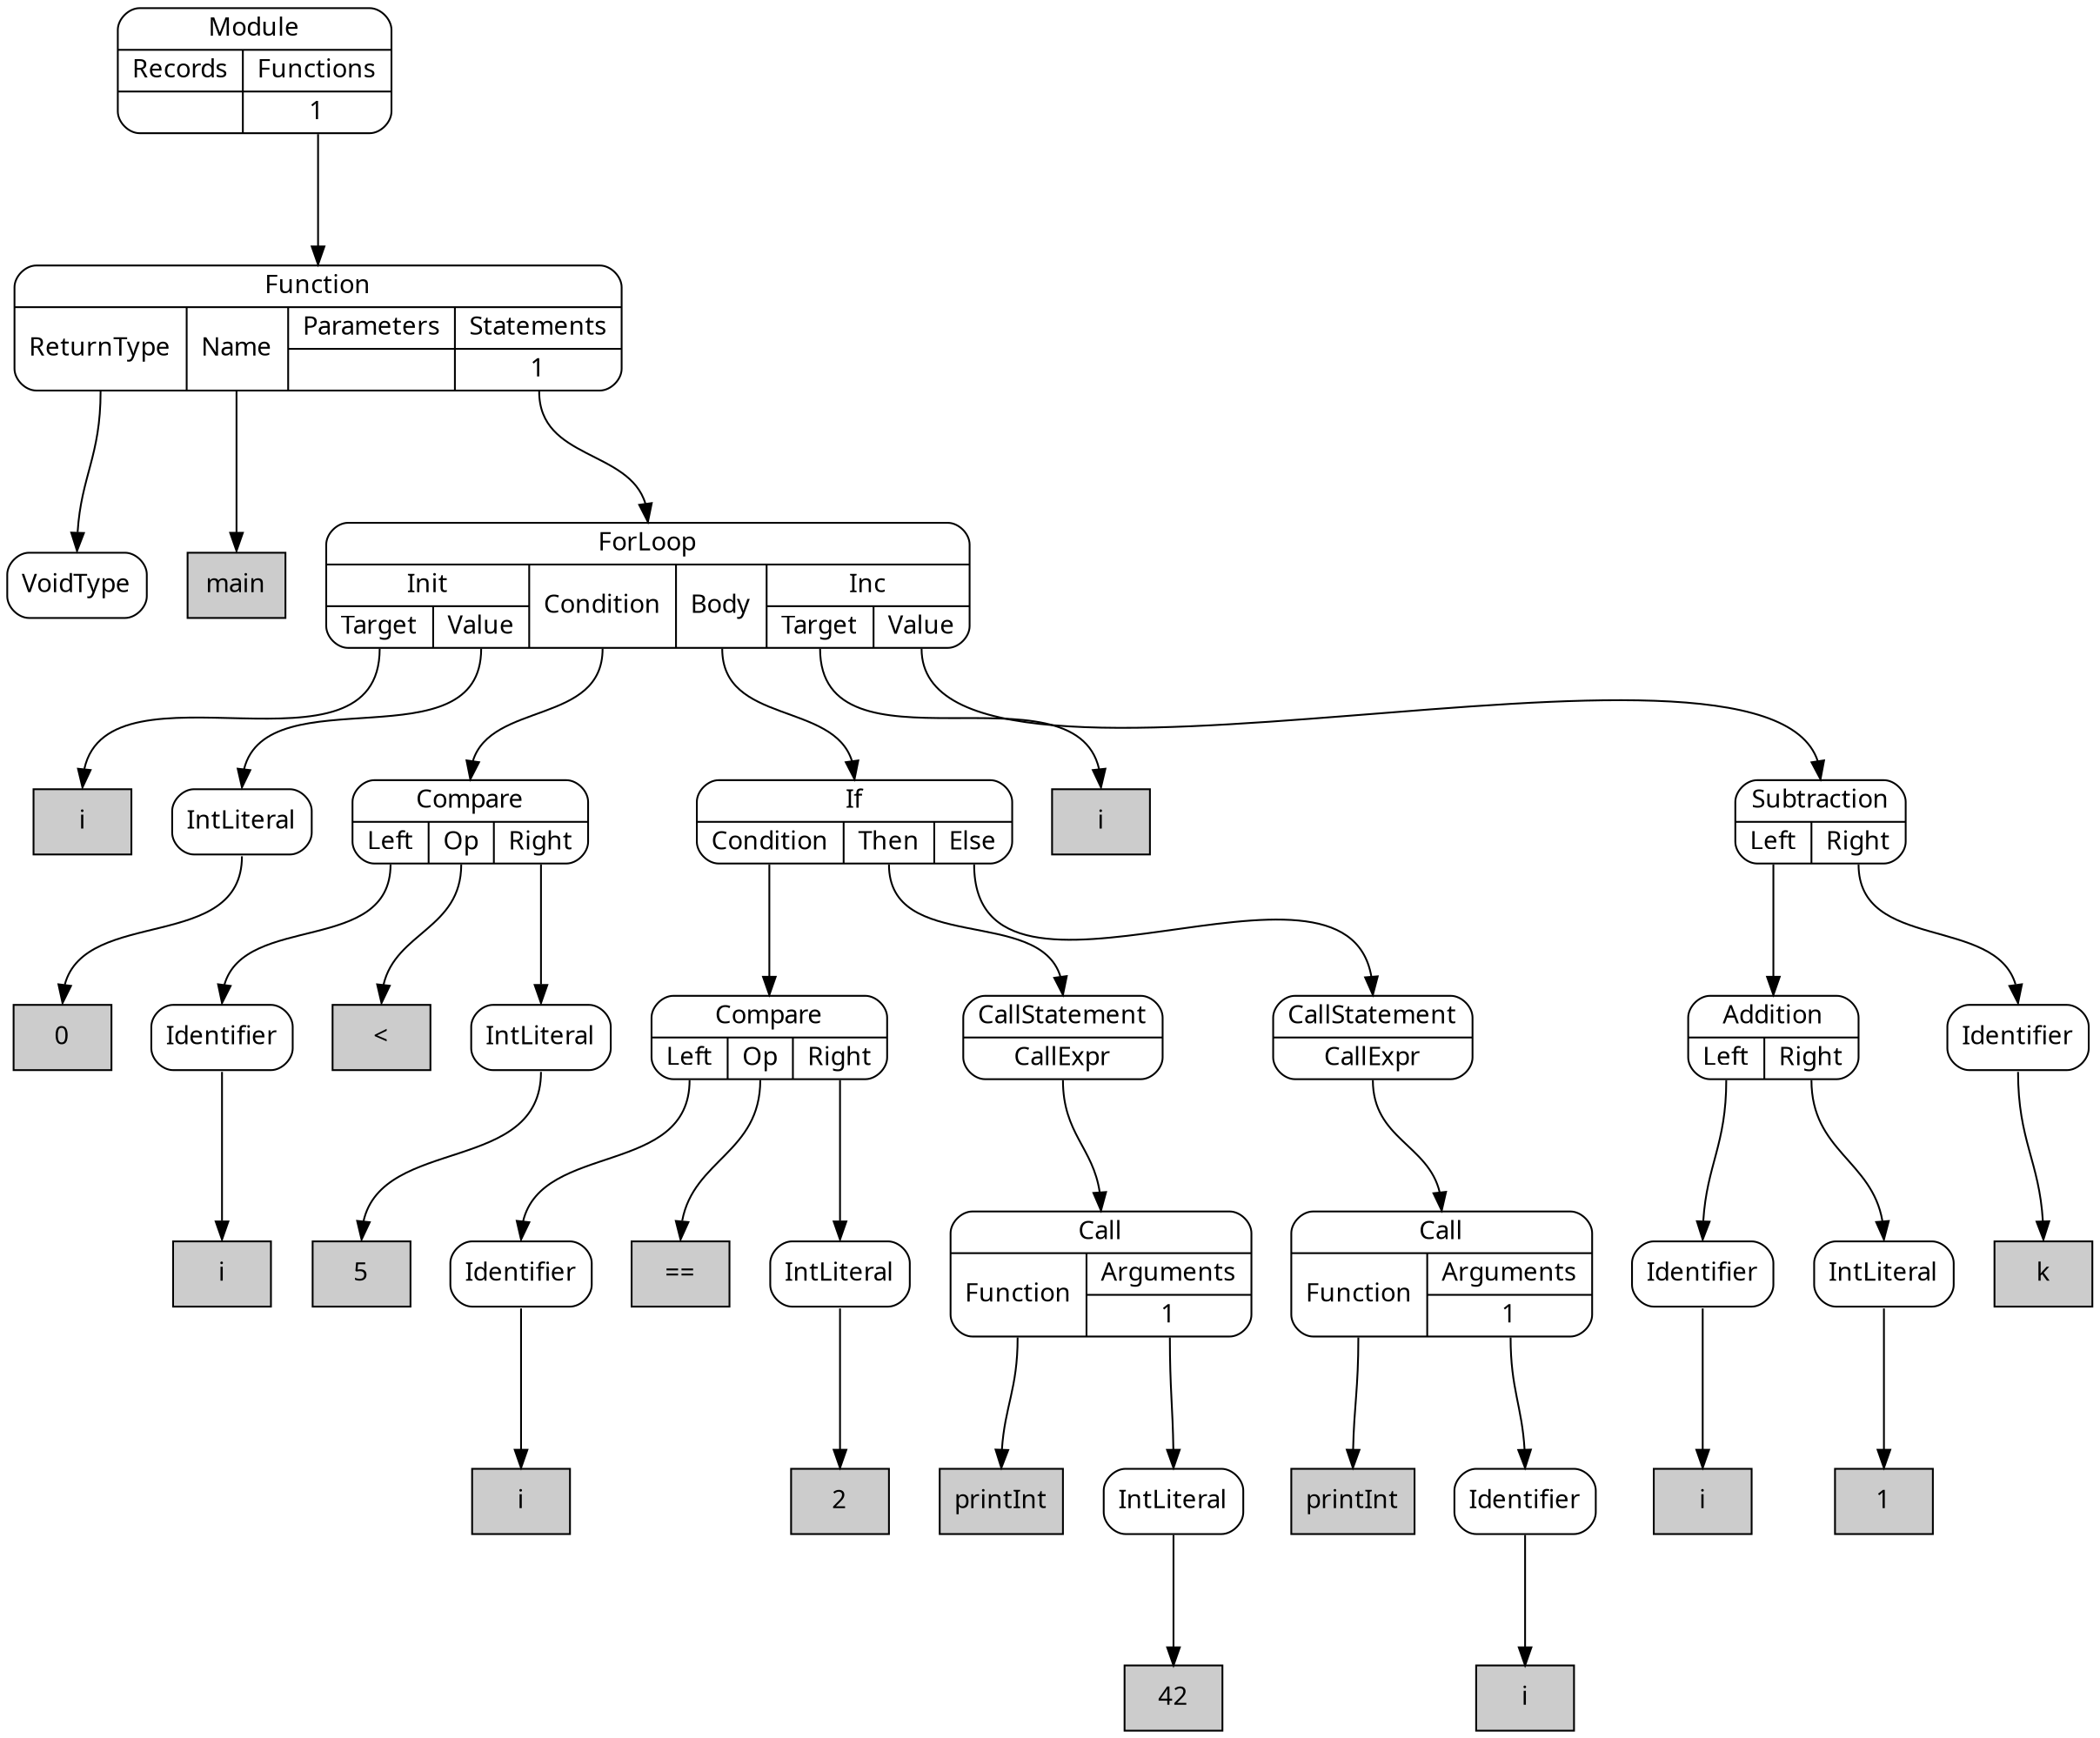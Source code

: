 digraph {
node [shape=Mrecord, style=filled, fillcolor=white, fontname="Calibri"];
graph [ordering=out, nodesep=0.3, ranksep=1];

# SimpleNode VoidType
node0 [label="VoidType", tooltip="VoidType"]

# DeclarationLiteral main
node1 [shape=box, label="main", fillcolor="#cccccc", tooltip="main"]

# ReferenceLiteral i
node2 [shape=box, label="i", fillcolor="#cccccc", tooltip="i"]

# Literal 0
node3 [shape=box, label="0", fillcolor="#cccccc", tooltip="0"]

# SimpleNode IntLiteral
node4:s -> node3:n
node4 [label="IntLiteral", tooltip="IntLiteral"]

# ReferenceLiteral i
node5 [shape=box, label="i", fillcolor="#cccccc", tooltip="i"]

# SimpleNode Identifier
node6:s -> node5:n
node6 [label="Identifier", tooltip="Identifier"]

# Literal <
node7 [shape=box, label="<", fillcolor="#cccccc", tooltip="<"]

# Literal 5
node8 [shape=box, label="5", fillcolor="#cccccc", tooltip="5"]

# SimpleNode IntLiteral
node9:s -> node8:n
node9 [label="IntLiteral", tooltip="IntLiteral"]

# PortNode Compare
node10:p0:s -> node6:n
node10:p1:s -> node7:n
node10:p2:s -> node9:n
node10 [label="{Compare|{<p0>Left|<p1>Op|<p2>Right}}", tooltip="Compare"]

# ReferenceLiteral i
node11 [shape=box, label="i", fillcolor="#cccccc", tooltip="i"]

# SimpleNode Identifier
node12:s -> node11:n
node12 [label="Identifier", tooltip="Identifier"]

# Literal ==
node13 [shape=box, label="==", fillcolor="#cccccc", tooltip="=="]

# Literal 2
node14 [shape=box, label="2", fillcolor="#cccccc", tooltip="2"]

# SimpleNode IntLiteral
node15:s -> node14:n
node15 [label="IntLiteral", tooltip="IntLiteral"]

# PortNode Compare
node16:p0:s -> node12:n
node16:p1:s -> node13:n
node16:p2:s -> node15:n
node16 [label="{Compare|{<p0>Left|<p1>Op|<p2>Right}}", tooltip="Compare"]

# ReferenceLiteral printInt
node17 [shape=box, label="printInt", fillcolor="#cccccc", tooltip="printInt"]

# Literal 42
node18 [shape=box, label="42", fillcolor="#cccccc", tooltip="42"]

# SimpleNode IntLiteral
node19:s -> node18:n
node19 [label="IntLiteral", tooltip="IntLiteral"]

# PortNode Call
node20:p0:s -> node17:n
node20:p1_0:s -> node19:n
node20 [label="{Call|{<p0>Function|{Arguments|{<p1_0>1}}}}", tooltip="Call"]

# PortNode CallStatement
node21:p0:s -> node20:n
node21 [label="{CallStatement|{<p0>CallExpr}}", tooltip="CallStatement"]

# ReferenceLiteral printInt
node22 [shape=box, label="printInt", fillcolor="#cccccc", tooltip="printInt"]

# ReferenceLiteral i
node23 [shape=box, label="i", fillcolor="#cccccc", tooltip="i"]

# SimpleNode Identifier
node24:s -> node23:n
node24 [label="Identifier", tooltip="Identifier"]

# PortNode Call
node25:p0:s -> node22:n
node25:p1_0:s -> node24:n
node25 [label="{Call|{<p0>Function|{Arguments|{<p1_0>1}}}}", tooltip="Call"]

# PortNode CallStatement
node26:p0:s -> node25:n
node26 [label="{CallStatement|{<p0>CallExpr}}", tooltip="CallStatement"]

# PortNode If
node27:p0:s -> node16:n
node27:p1:s -> node21:n
node27:p2:s -> node26:n
node27 [label="{If|{<p0>Condition|<p1>Then|<p2>Else}}", tooltip="If"]

# ReferenceLiteral i
node28 [shape=box, label="i", fillcolor="#cccccc", tooltip="i"]

# ReferenceLiteral i
node29 [shape=box, label="i", fillcolor="#cccccc", tooltip="i"]

# SimpleNode Identifier
node30:s -> node29:n
node30 [label="Identifier", tooltip="Identifier"]

# Literal 1
node31 [shape=box, label="1", fillcolor="#cccccc", tooltip="1"]

# SimpleNode IntLiteral
node32:s -> node31:n
node32 [label="IntLiteral", tooltip="IntLiteral"]

# PortNode Addition
node33:p0:s -> node30:n
node33:p1:s -> node32:n
node33 [label="{Addition|{<p0>Left|<p1>Right}}", tooltip="Addition"]

# ReferenceLiteral k
node34 [shape=box, label="k", fillcolor="#cccccc", tooltip="k"]

# SimpleNode Identifier
node35:s -> node34:n
node35 [label="Identifier", tooltip="Identifier"]

# PortNode Subtraction
node36:p0:s -> node33:n
node36:p1:s -> node35:n
node36 [label="{Subtraction|{<p0>Left|<p1>Right}}", tooltip="Subtraction"]

# PortNode ForLoop
node37:p0_0:s -> node2:n
node37:p0_1:s -> node4:n
node37:p1:s -> node10:n
node37:p2:s -> node27:n
node37:p3_0:s -> node28:n
node37:p3_1:s -> node36:n
node37 [label="{ForLoop|{{Init|{<p0_0>Target|<p0_1>Value}}|<p1>Condition|<p2>Body|{Inc|{<p3_0>Target|<p3_1>Value}}}}", tooltip="ForLoop"]

# PortNode Function
node38:p0:s -> node0:n
node38:p1:s -> node1:n
node38:p3_0:s -> node37:n
node38 [label="{Function|{<p0>ReturnType|<p1>Name|{Parameters|{}}|{Statements|{<p3_0>1}}}}", tooltip="Function"]

# PortNode Module
node39:p1_0:s -> node38:n
node39 [label="{Module|{{Records|{}}|{Functions|{<p1_0>1}}}}", tooltip="Module"]

}
